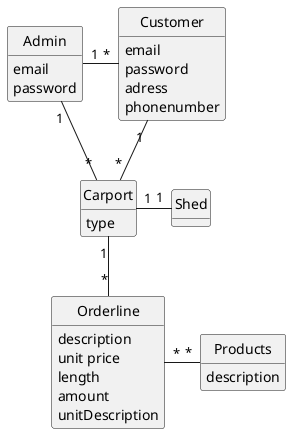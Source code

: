 @startuml
hide circle
hide methods

class Customer {
   email
   password
   adress
   phonenumber
}

class Admin {
    email
    password
}

class Carport {
    type
}

class Orderline {
    description
    unit price
    length
    amount
    unitDescription


}

class Products {
    description
}

class Shed {
}

Customer "1"-"*" Carport
Admin "1"-"*" Customer
Admin "1"--"*" Carport
Carport "1"--"*" Orderline
Carport "1"-"1"Shed
Orderline"*"-"*"Products


@enduml